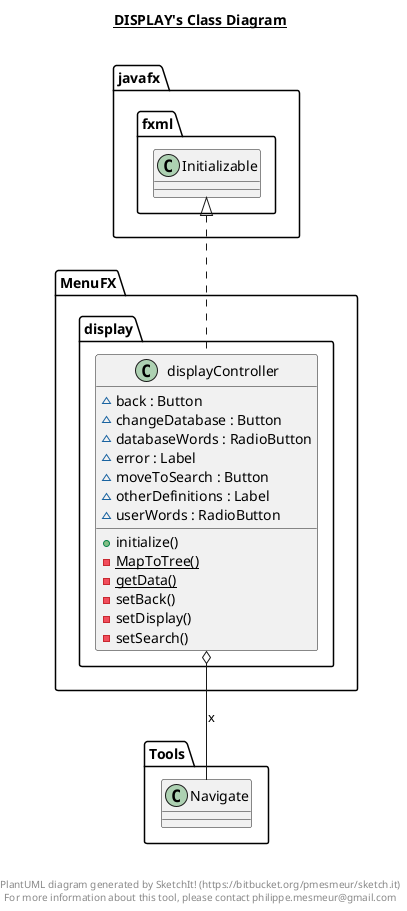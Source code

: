 @startuml

title __DISPLAY's Class Diagram__\n

  namespace MenuFX {
    namespace display {
      class MenuFX.display.displayController {
          ~ back : Button
          ~ changeDatabase : Button
          ~ databaseWords : RadioButton
          ~ error : Label
          ~ moveToSearch : Button
          ~ otherDefinitions : Label
          ~ userWords : RadioButton
          + initialize()
          {static} - MapToTree()
          {static} - getData()
          - setBack()
          - setDisplay()
          - setSearch()
      }
    }
  }
  

  MenuFX.display.displayController .up.|> javafx.fxml.Initializable
  MenuFX.display.displayController o-- Tools.Navigate : x


right footer


PlantUML diagram generated by SketchIt! (https://bitbucket.org/pmesmeur/sketch.it)
For more information about this tool, please contact philippe.mesmeur@gmail.com
endfooter

@enduml
